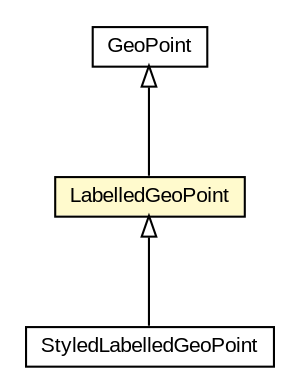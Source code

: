 #!/usr/local/bin/dot
#
# Class diagram 
# Generated by UMLGraph version R5_6-24-gf6e263 (http://www.umlgraph.org/)
#

digraph G {
	edge [fontname="arial",fontsize=10,labelfontname="arial",labelfontsize=10];
	node [fontname="arial",fontsize=10,shape=plaintext];
	nodesep=0.25;
	ranksep=0.5;
	// org.osmdroid.util.GeoPoint
	c133094 [label=<<table title="org.osmdroid.util.GeoPoint" border="0" cellborder="1" cellspacing="0" cellpadding="2" port="p" href="../../../util/GeoPoint.html">
		<tr><td><table border="0" cellspacing="0" cellpadding="1">
<tr><td align="center" balign="center"> GeoPoint </td></tr>
		</table></td></tr>
		</table>>, URL="../../../util/GeoPoint.html", fontname="arial", fontcolor="black", fontsize=10.0];
	// org.osmdroid.views.overlay.simplefastpoint.LabelledGeoPoint
	c133209 [label=<<table title="org.osmdroid.views.overlay.simplefastpoint.LabelledGeoPoint" border="0" cellborder="1" cellspacing="0" cellpadding="2" port="p" bgcolor="lemonChiffon" href="./LabelledGeoPoint.html">
		<tr><td><table border="0" cellspacing="0" cellpadding="1">
<tr><td align="center" balign="center"> LabelledGeoPoint </td></tr>
		</table></td></tr>
		</table>>, URL="./LabelledGeoPoint.html", fontname="arial", fontcolor="black", fontsize=10.0];
	// org.osmdroid.views.overlay.simplefastpoint.StyledLabelledGeoPoint
	c133219 [label=<<table title="org.osmdroid.views.overlay.simplefastpoint.StyledLabelledGeoPoint" border="0" cellborder="1" cellspacing="0" cellpadding="2" port="p" href="./StyledLabelledGeoPoint.html">
		<tr><td><table border="0" cellspacing="0" cellpadding="1">
<tr><td align="center" balign="center"> StyledLabelledGeoPoint </td></tr>
		</table></td></tr>
		</table>>, URL="./StyledLabelledGeoPoint.html", fontname="arial", fontcolor="black", fontsize=10.0];
	//org.osmdroid.views.overlay.simplefastpoint.LabelledGeoPoint extends org.osmdroid.util.GeoPoint
	c133094:p -> c133209:p [dir=back,arrowtail=empty];
	//org.osmdroid.views.overlay.simplefastpoint.StyledLabelledGeoPoint extends org.osmdroid.views.overlay.simplefastpoint.LabelledGeoPoint
	c133209:p -> c133219:p [dir=back,arrowtail=empty];
}

